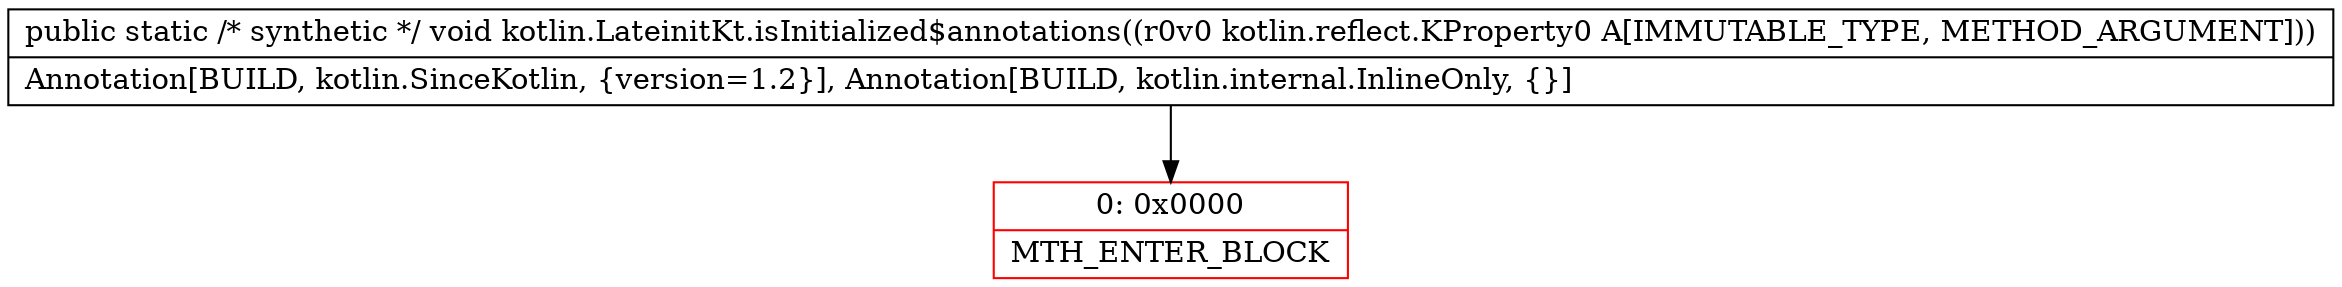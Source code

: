 digraph "CFG forkotlin.LateinitKt.isInitialized$annotations(Lkotlin\/reflect\/KProperty0;)V" {
subgraph cluster_Region_1568876164 {
label = "R(0)";
node [shape=record,color=blue];
}
Node_0 [shape=record,color=red,label="{0\:\ 0x0000|MTH_ENTER_BLOCK\l}"];
MethodNode[shape=record,label="{public static \/* synthetic *\/ void kotlin.LateinitKt.isInitialized$annotations((r0v0 kotlin.reflect.KProperty0 A[IMMUTABLE_TYPE, METHOD_ARGUMENT]))  | Annotation[BUILD, kotlin.SinceKotlin, \{version=1.2\}], Annotation[BUILD, kotlin.internal.InlineOnly, \{\}]\l}"];
MethodNode -> Node_0;
}

